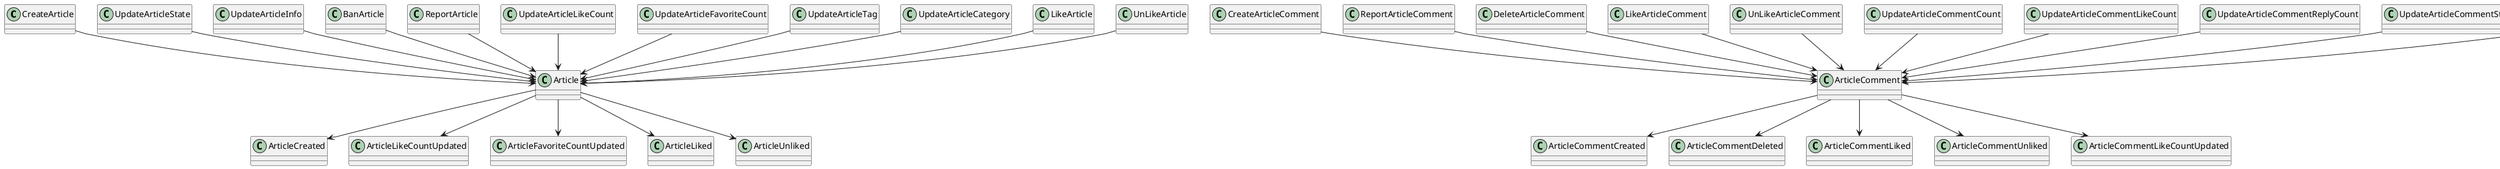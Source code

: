 @startuml

' ArticleCommand
CreateArticle                   -down-> Article
UpdateArticleState              -down-> Article
UpdateArticleInfo               -down-> Article
BanArticle                      -down-> Article
ReportArticle                   -down-> Article
UpdateArticleLikeCount          -down-> Article
UpdateArticleFavoriteCount      -down-> Article
UpdateArticleTag                -down-> Article
UpdateArticleCategory           -down-> Article
LikeArticle                     -down-> Article
UnLikeArticle                   -down-> Article

' ArticleCommentCommand
CreateArticleComment            -down-> ArticleComment
ReportArticleComment            -down-> ArticleComment
DeleteArticleComment            -down-> ArticleComment
LikeArticleComment              -down-> ArticleComment
UnLikeArticleComment            -down-> ArticleComment
UpdateArticleCommentCount       -down-> ArticleComment
UpdateArticleCommentLikeCount   -down-> ArticleComment
UpdateArticleCommentReplyCount  -down-> ArticleComment
UpdateArticleCommentState       -down-> ArticleComment
UpdateArticleCommentInfo  -down-> ArticleComment

' ArticleCategoryCommand
UpdateArticleCategoryInfo       -down-> ArticleCategory

' ArticleAuthorCommand
UpdateArticleAuthorInfo         -down-> ArticleAuthor

' ArticleTagCommand
UpdateArticleTagInfo            -down-> ArticleTag

' ArticleEvent
Article-down->ArticleCreated
Article-down->ArticleLikeCountUpdated
Article-down->ArticleFavoriteCountUpdated
Article-down->ArticleLiked
Article-down->ArticleUnliked

' ArticleCommentEvent
ArticleComment-down->ArticleCommentCreated
ArticleComment-down->ArticleCommentDeleted
ArticleComment-down->ArticleCommentLiked
ArticleComment-down->ArticleCommentUnliked
ArticleComment-down->ArticleCommentLikeCountUpdated
@enduml
